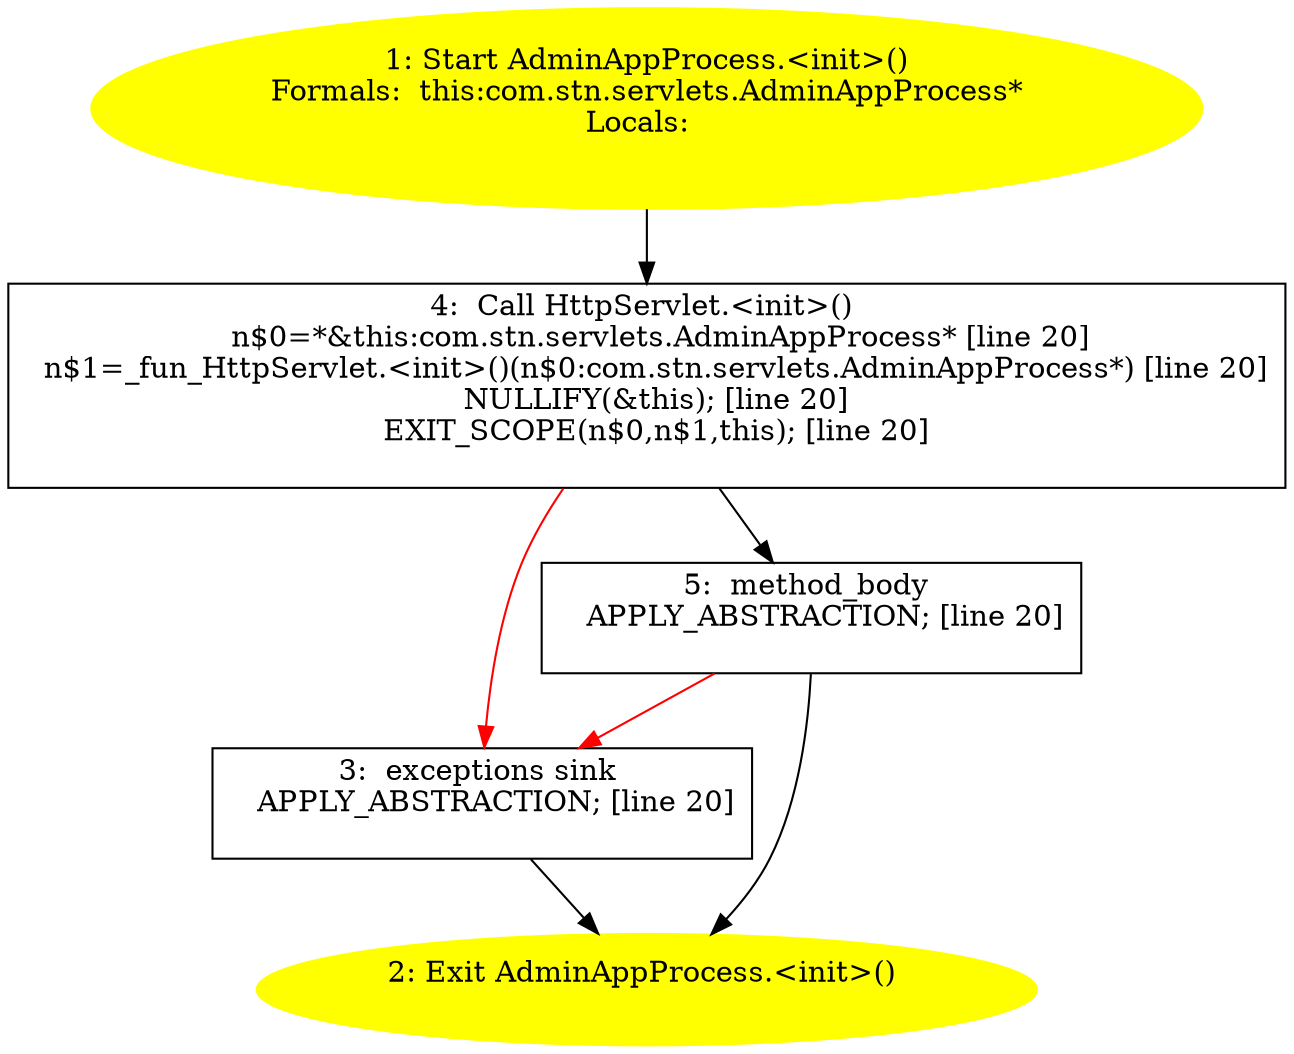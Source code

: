 /* @generated */
digraph cfg {
"com.stn.servlets.AdminAppProcess.<init>().b77eaced42cf7d57de47d389d6c9c0a0_1" [label="1: Start AdminAppProcess.<init>()\nFormals:  this:com.stn.servlets.AdminAppProcess*\nLocals:  \n  " color=yellow style=filled]
	

	 "com.stn.servlets.AdminAppProcess.<init>().b77eaced42cf7d57de47d389d6c9c0a0_1" -> "com.stn.servlets.AdminAppProcess.<init>().b77eaced42cf7d57de47d389d6c9c0a0_4" ;
"com.stn.servlets.AdminAppProcess.<init>().b77eaced42cf7d57de47d389d6c9c0a0_2" [label="2: Exit AdminAppProcess.<init>() \n  " color=yellow style=filled]
	

"com.stn.servlets.AdminAppProcess.<init>().b77eaced42cf7d57de47d389d6c9c0a0_3" [label="3:  exceptions sink \n   APPLY_ABSTRACTION; [line 20]\n " shape="box"]
	

	 "com.stn.servlets.AdminAppProcess.<init>().b77eaced42cf7d57de47d389d6c9c0a0_3" -> "com.stn.servlets.AdminAppProcess.<init>().b77eaced42cf7d57de47d389d6c9c0a0_2" ;
"com.stn.servlets.AdminAppProcess.<init>().b77eaced42cf7d57de47d389d6c9c0a0_4" [label="4:  Call HttpServlet.<init>() \n   n$0=*&this:com.stn.servlets.AdminAppProcess* [line 20]\n  n$1=_fun_HttpServlet.<init>()(n$0:com.stn.servlets.AdminAppProcess*) [line 20]\n  NULLIFY(&this); [line 20]\n  EXIT_SCOPE(n$0,n$1,this); [line 20]\n " shape="box"]
	

	 "com.stn.servlets.AdminAppProcess.<init>().b77eaced42cf7d57de47d389d6c9c0a0_4" -> "com.stn.servlets.AdminAppProcess.<init>().b77eaced42cf7d57de47d389d6c9c0a0_5" ;
	 "com.stn.servlets.AdminAppProcess.<init>().b77eaced42cf7d57de47d389d6c9c0a0_4" -> "com.stn.servlets.AdminAppProcess.<init>().b77eaced42cf7d57de47d389d6c9c0a0_3" [color="red" ];
"com.stn.servlets.AdminAppProcess.<init>().b77eaced42cf7d57de47d389d6c9c0a0_5" [label="5:  method_body \n   APPLY_ABSTRACTION; [line 20]\n " shape="box"]
	

	 "com.stn.servlets.AdminAppProcess.<init>().b77eaced42cf7d57de47d389d6c9c0a0_5" -> "com.stn.servlets.AdminAppProcess.<init>().b77eaced42cf7d57de47d389d6c9c0a0_2" ;
	 "com.stn.servlets.AdminAppProcess.<init>().b77eaced42cf7d57de47d389d6c9c0a0_5" -> "com.stn.servlets.AdminAppProcess.<init>().b77eaced42cf7d57de47d389d6c9c0a0_3" [color="red" ];
}
